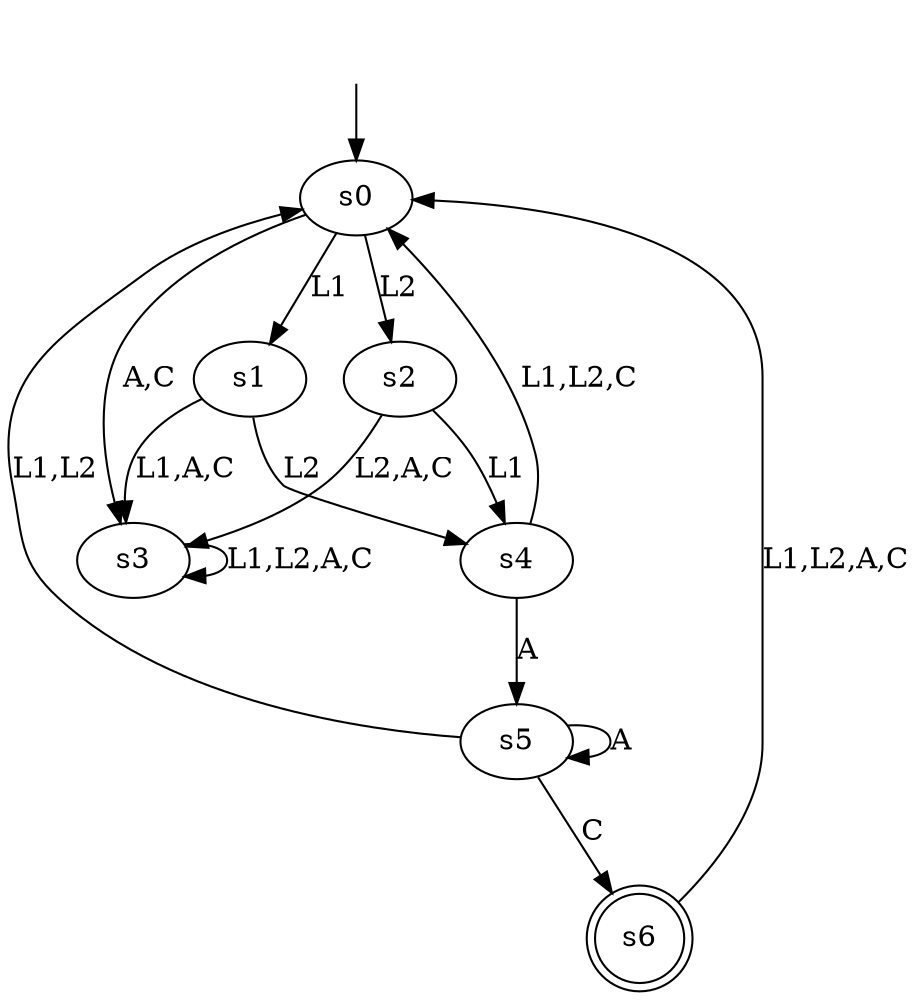 digraph "output/expected_bug_dfa_negative.dot" {
s0 [label=s0];
s1 [label=s1];
s2 [label=s2];
s3 [label=s3];
s4 [label=s4];
s5 [label=s5];
s6 [label=s6, shape=doublecircle];
s0 -> s1  [label=L1];
s0 -> s2  [label=L2];
s0 -> s3  [label="A,C"];
s1 -> s3  [label="L1,A,C"];
s1 -> s4  [label=L2];
s2 -> s4  [label=L1];
s2 -> s3  [label="L2,A,C"];
s3 -> s3  [label="L1,L2,A,C"];
s4 -> s5  [label=A];
s4 -> s0  [label="L1,L2,C"];
s5 -> s5  [label=A];
s5 -> s6  [label=C];
s5 -> s0  [label="L1,L2"];
s6 -> s0  [label="L1,L2,A,C"];
__start0 [label="", shape=none];
__start0 -> s0  [label=""];
}
